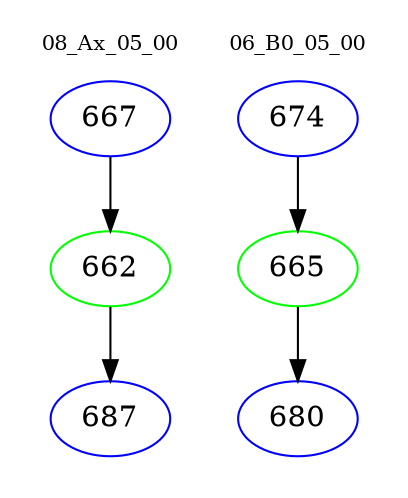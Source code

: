 digraph{
subgraph cluster_0 {
color = white
label = "08_Ax_05_00";
fontsize=10;
T0_667 [label="667", color="blue"]
T0_667 -> T0_662 [color="black"]
T0_662 [label="662", color="green"]
T0_662 -> T0_687 [color="black"]
T0_687 [label="687", color="blue"]
}
subgraph cluster_1 {
color = white
label = "06_B0_05_00";
fontsize=10;
T1_674 [label="674", color="blue"]
T1_674 -> T1_665 [color="black"]
T1_665 [label="665", color="green"]
T1_665 -> T1_680 [color="black"]
T1_680 [label="680", color="blue"]
}
}
